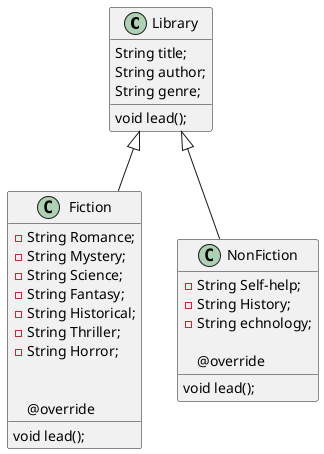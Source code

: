 @startuml
class Library {
String title;
String author;
String genre;

void lead();
}

class Fiction extends Library{
-String Romance;
-String Mystery;
-String Science;
-String Fantasy;
-String Historical;
-String Thriller;
-String Horror;


@override
void lead();
}

class NonFiction extends Library{
-String Self-help;
-String History;
-String echnology;

@override
void lead();

}


@enduml